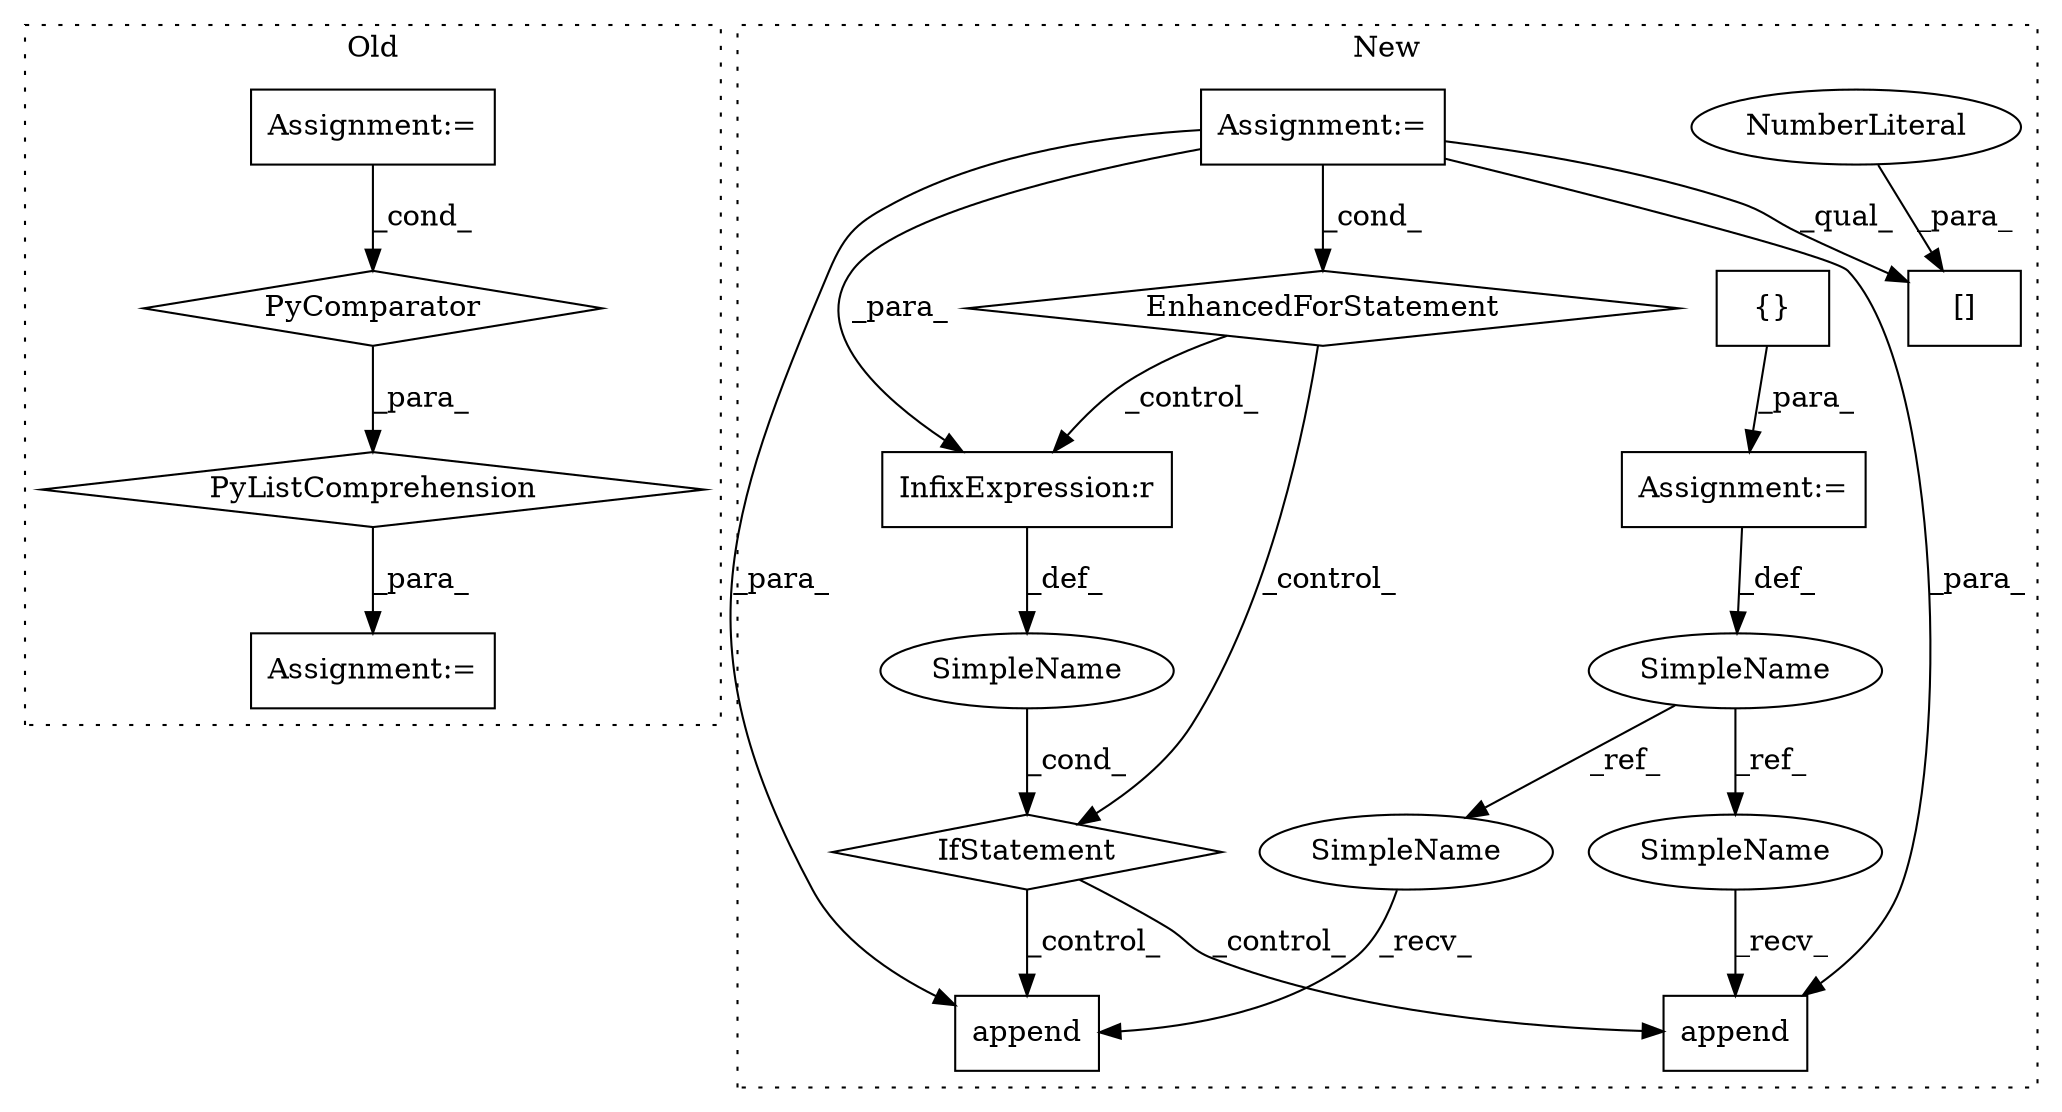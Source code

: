 digraph G {
subgraph cluster0 {
1 [label="PyListComprehension" a="109" s="41772" l="139" shape="diamond"];
3 [label="PyComparator" a="113" s="41876" l="27" shape="diamond"];
4 [label="Assignment:=" a="7" s="41876" l="27" shape="box"];
5 [label="Assignment:=" a="7" s="41756" l="16" shape="box"];
label = "Old";
style="dotted";
}
subgraph cluster1 {
2 [label="IfStatement" a="25" s="42194,42268" l="4,2" shape="diamond"];
6 [label="Assignment:=" a="7" s="42078,42184" l="65,2" shape="box"];
7 [label="EnhancedForStatement" a="70" s="42078,42184" l="65,2" shape="diamond"];
8 [label="append" a="32" s="42288,42348" l="7,1" shape="box"];
9 [label="SimpleName" a="42" s="" l="" shape="ellipse"];
10 [label="Assignment:=" a="7" s="42060" l="1" shape="box"];
11 [label="{}" a="4" s="42070" l="2" shape="box"];
12 [label="InfixExpression:r" a="27" s="42225" l="4" shape="box"];
13 [label="SimpleName" a="42" s="42053" l="7" shape="ellipse"];
14 [label="append" a="32" s="42383,42393" l="7,1" shape="box"];
15 [label="[]" a="2" s="42334,42345" l="10,1" shape="box"];
16 [label="NumberLiteral" a="34" s="42344" l="1" shape="ellipse"];
17 [label="SimpleName" a="42" s="42280" l="7" shape="ellipse"];
18 [label="SimpleName" a="42" s="42375" l="7" shape="ellipse"];
label = "New";
style="dotted";
}
1 -> 5 [label="_para_"];
2 -> 14 [label="_control_"];
2 -> 8 [label="_control_"];
3 -> 1 [label="_para_"];
4 -> 3 [label="_cond_"];
6 -> 7 [label="_cond_"];
6 -> 14 [label="_para_"];
6 -> 8 [label="_para_"];
6 -> 15 [label="_qual_"];
6 -> 12 [label="_para_"];
7 -> 12 [label="_control_"];
7 -> 2 [label="_control_"];
9 -> 2 [label="_cond_"];
10 -> 13 [label="_def_"];
11 -> 10 [label="_para_"];
12 -> 9 [label="_def_"];
13 -> 17 [label="_ref_"];
13 -> 18 [label="_ref_"];
16 -> 15 [label="_para_"];
17 -> 8 [label="_recv_"];
18 -> 14 [label="_recv_"];
}